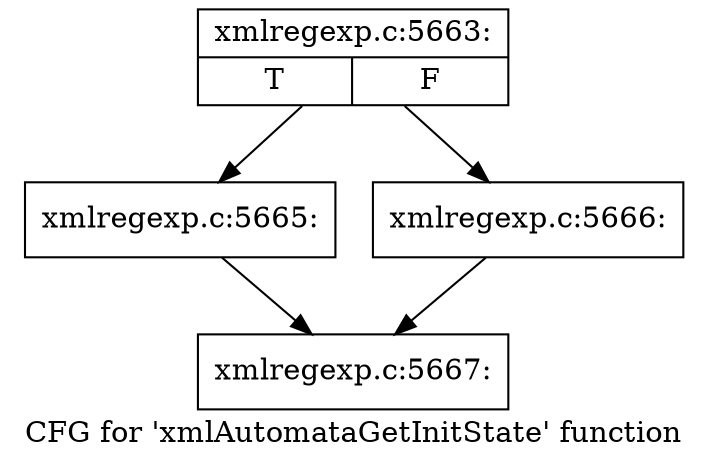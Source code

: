 digraph "CFG for 'xmlAutomataGetInitState' function" {
	label="CFG for 'xmlAutomataGetInitState' function";

	Node0x3917c30 [shape=record,label="{xmlregexp.c:5663:|{<s0>T|<s1>F}}"];
	Node0x3917c30 -> Node0x3855a90;
	Node0x3917c30 -> Node0x3919be0;
	Node0x3855a90 [shape=record,label="{xmlregexp.c:5665:}"];
	Node0x3855a90 -> Node0x3919860;
	Node0x3919be0 [shape=record,label="{xmlregexp.c:5666:}"];
	Node0x3919be0 -> Node0x3919860;
	Node0x3919860 [shape=record,label="{xmlregexp.c:5667:}"];
}
